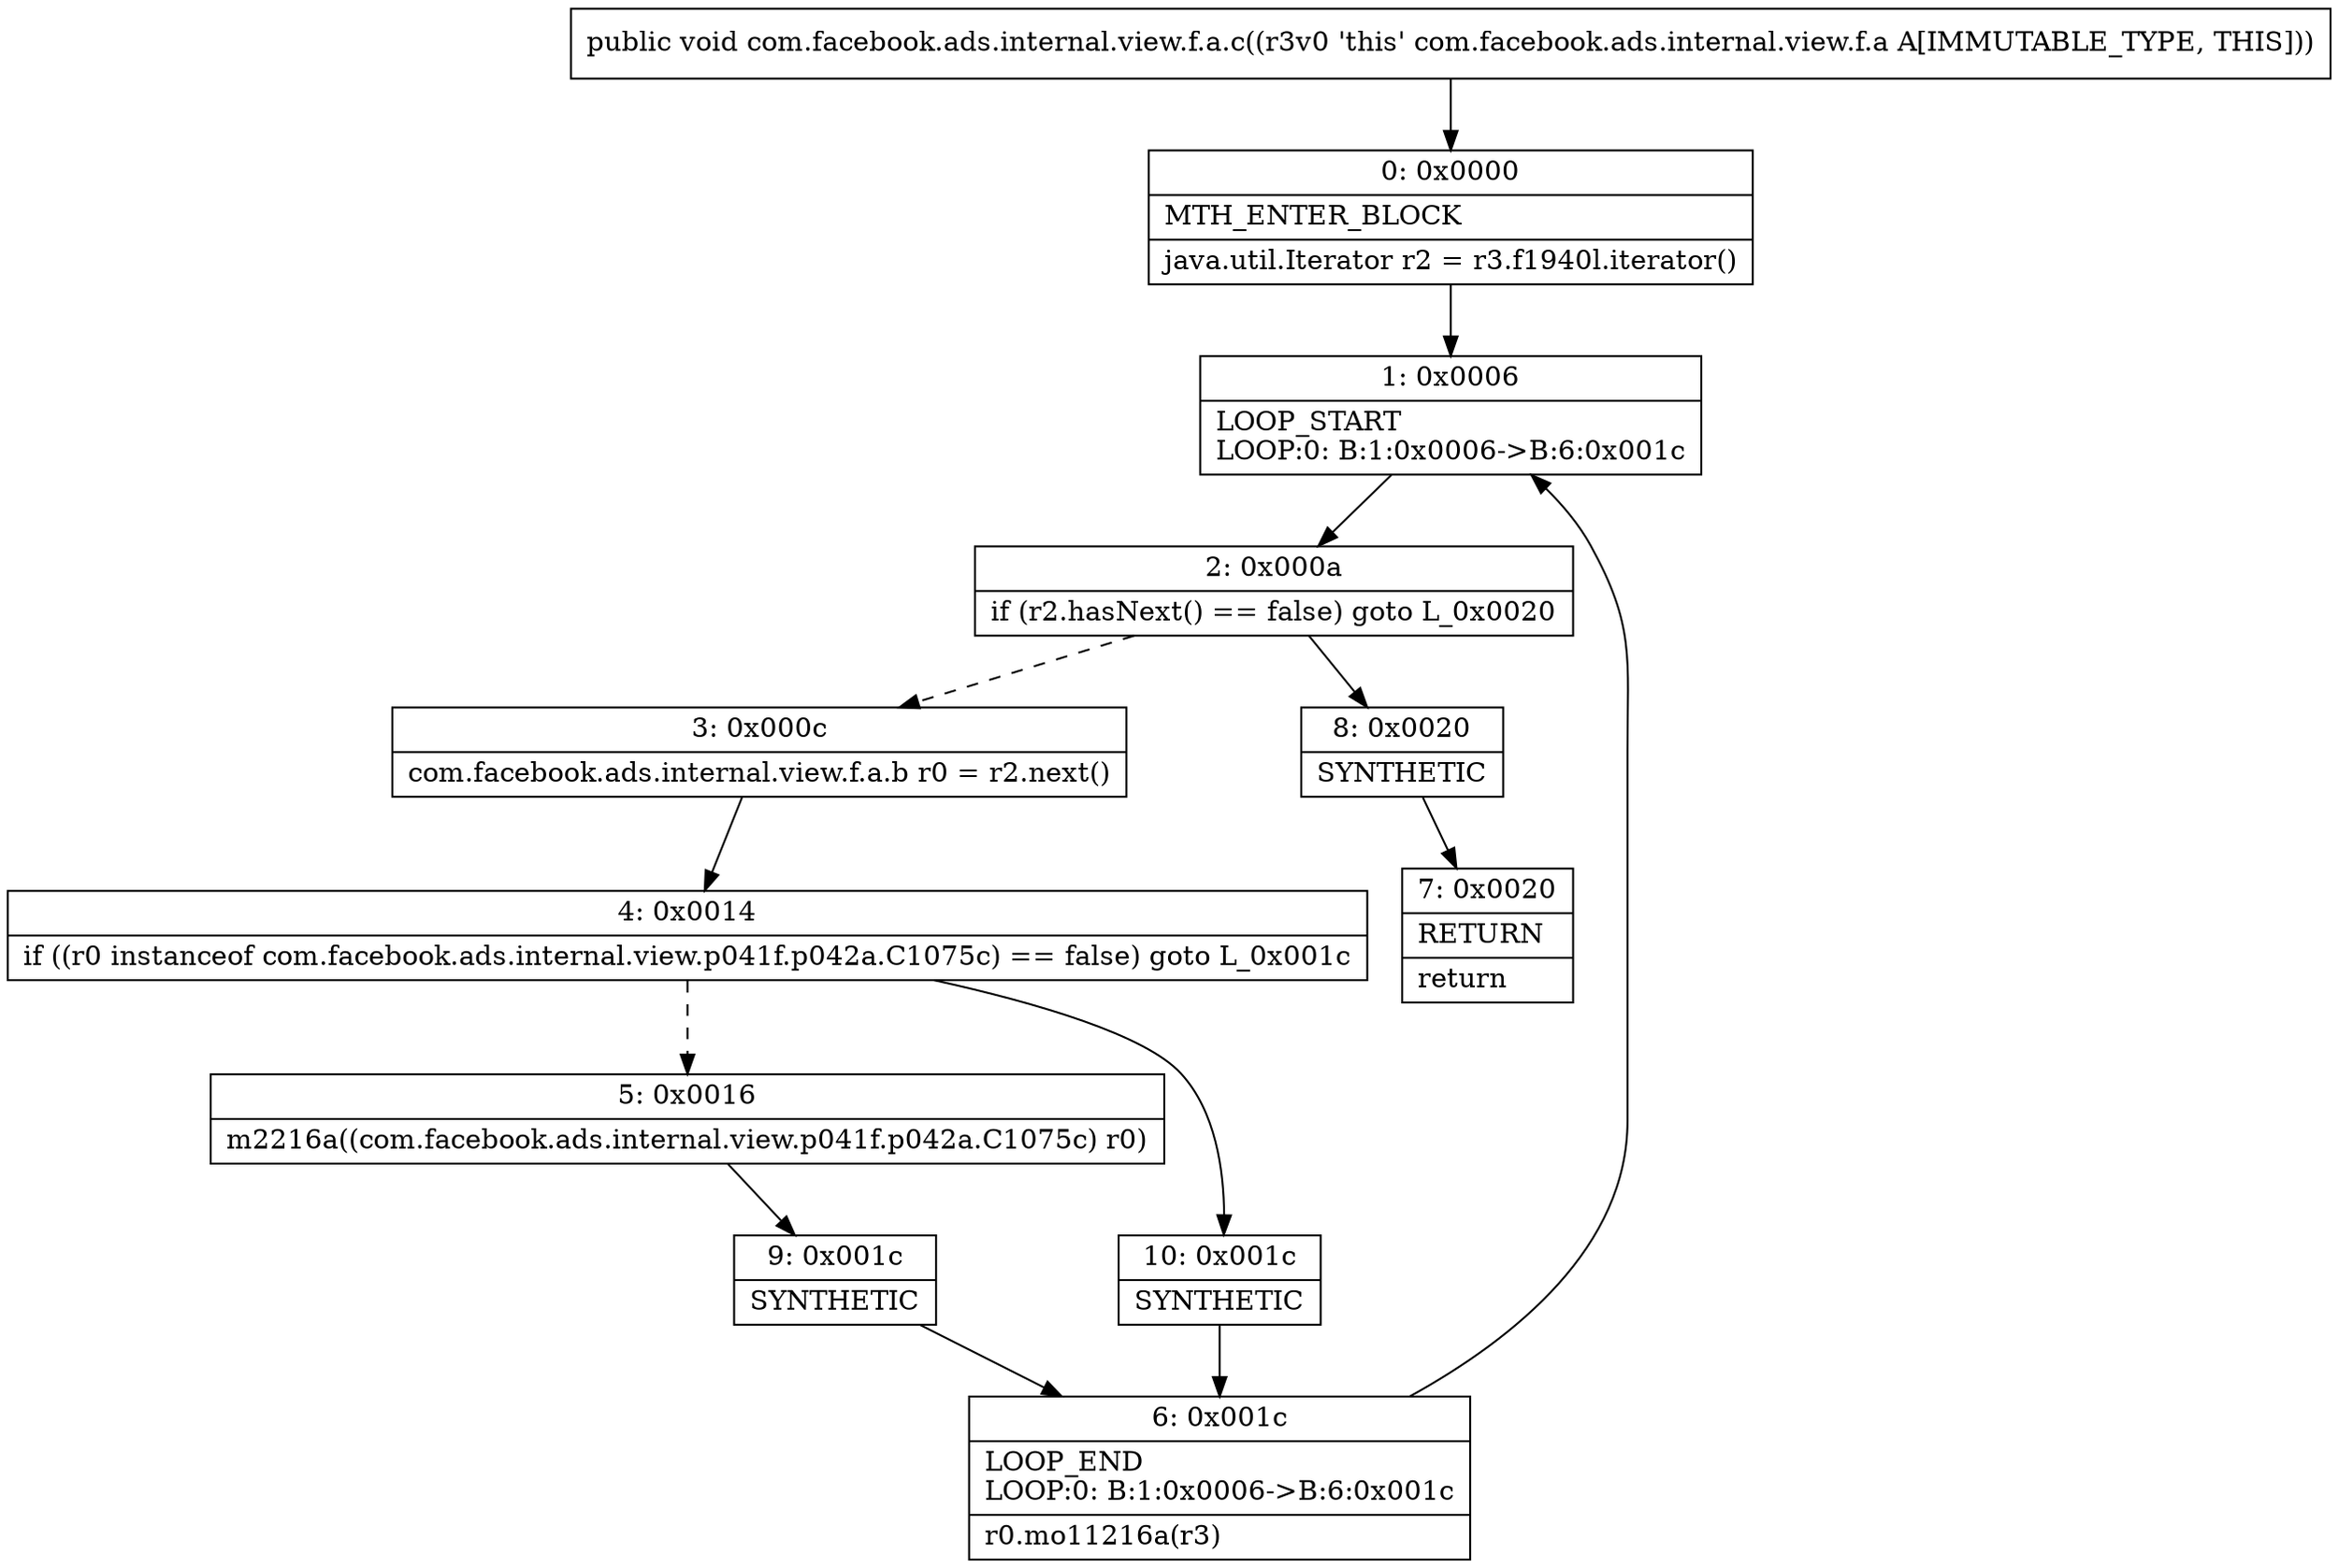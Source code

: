 digraph "CFG forcom.facebook.ads.internal.view.f.a.c()V" {
Node_0 [shape=record,label="{0\:\ 0x0000|MTH_ENTER_BLOCK\l|java.util.Iterator r2 = r3.f1940l.iterator()\l}"];
Node_1 [shape=record,label="{1\:\ 0x0006|LOOP_START\lLOOP:0: B:1:0x0006\-\>B:6:0x001c\l}"];
Node_2 [shape=record,label="{2\:\ 0x000a|if (r2.hasNext() == false) goto L_0x0020\l}"];
Node_3 [shape=record,label="{3\:\ 0x000c|com.facebook.ads.internal.view.f.a.b r0 = r2.next()\l}"];
Node_4 [shape=record,label="{4\:\ 0x0014|if ((r0 instanceof com.facebook.ads.internal.view.p041f.p042a.C1075c) == false) goto L_0x001c\l}"];
Node_5 [shape=record,label="{5\:\ 0x0016|m2216a((com.facebook.ads.internal.view.p041f.p042a.C1075c) r0)\l}"];
Node_6 [shape=record,label="{6\:\ 0x001c|LOOP_END\lLOOP:0: B:1:0x0006\-\>B:6:0x001c\l|r0.mo11216a(r3)\l}"];
Node_7 [shape=record,label="{7\:\ 0x0020|RETURN\l|return\l}"];
Node_8 [shape=record,label="{8\:\ 0x0020|SYNTHETIC\l}"];
Node_9 [shape=record,label="{9\:\ 0x001c|SYNTHETIC\l}"];
Node_10 [shape=record,label="{10\:\ 0x001c|SYNTHETIC\l}"];
MethodNode[shape=record,label="{public void com.facebook.ads.internal.view.f.a.c((r3v0 'this' com.facebook.ads.internal.view.f.a A[IMMUTABLE_TYPE, THIS])) }"];
MethodNode -> Node_0;
Node_0 -> Node_1;
Node_1 -> Node_2;
Node_2 -> Node_3[style=dashed];
Node_2 -> Node_8;
Node_3 -> Node_4;
Node_4 -> Node_5[style=dashed];
Node_4 -> Node_10;
Node_5 -> Node_9;
Node_6 -> Node_1;
Node_8 -> Node_7;
Node_9 -> Node_6;
Node_10 -> Node_6;
}

